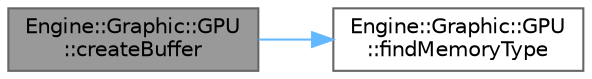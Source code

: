digraph "Engine::Graphic::GPU::createBuffer"
{
 // LATEX_PDF_SIZE
  bgcolor="transparent";
  edge [fontname=Helvetica,fontsize=10,labelfontname=Helvetica,labelfontsize=10];
  node [fontname=Helvetica,fontsize=10,shape=box,height=0.2,width=0.4];
  rankdir="LR";
  Node1 [id="Node000001",label="Engine::Graphic::GPU\l::createBuffer",height=0.2,width=0.4,color="gray40", fillcolor="grey60", style="filled", fontcolor="black",tooltip="Crea un buffer en la GPU."];
  Node1 -> Node2 [id="edge1_Node000001_Node000002",color="steelblue1",style="solid",tooltip=" "];
  Node2 [id="Node000002",label="Engine::Graphic::GPU\l::findMemoryType",height=0.2,width=0.4,color="grey40", fillcolor="white", style="filled",URL="$class_engine_1_1_graphic_1_1_g_p_u.html#a797d15ea66c7eabc60a8bd02b0fdcf01",tooltip="Encuentra el índice del tipo de memoria adecuado."];
}
